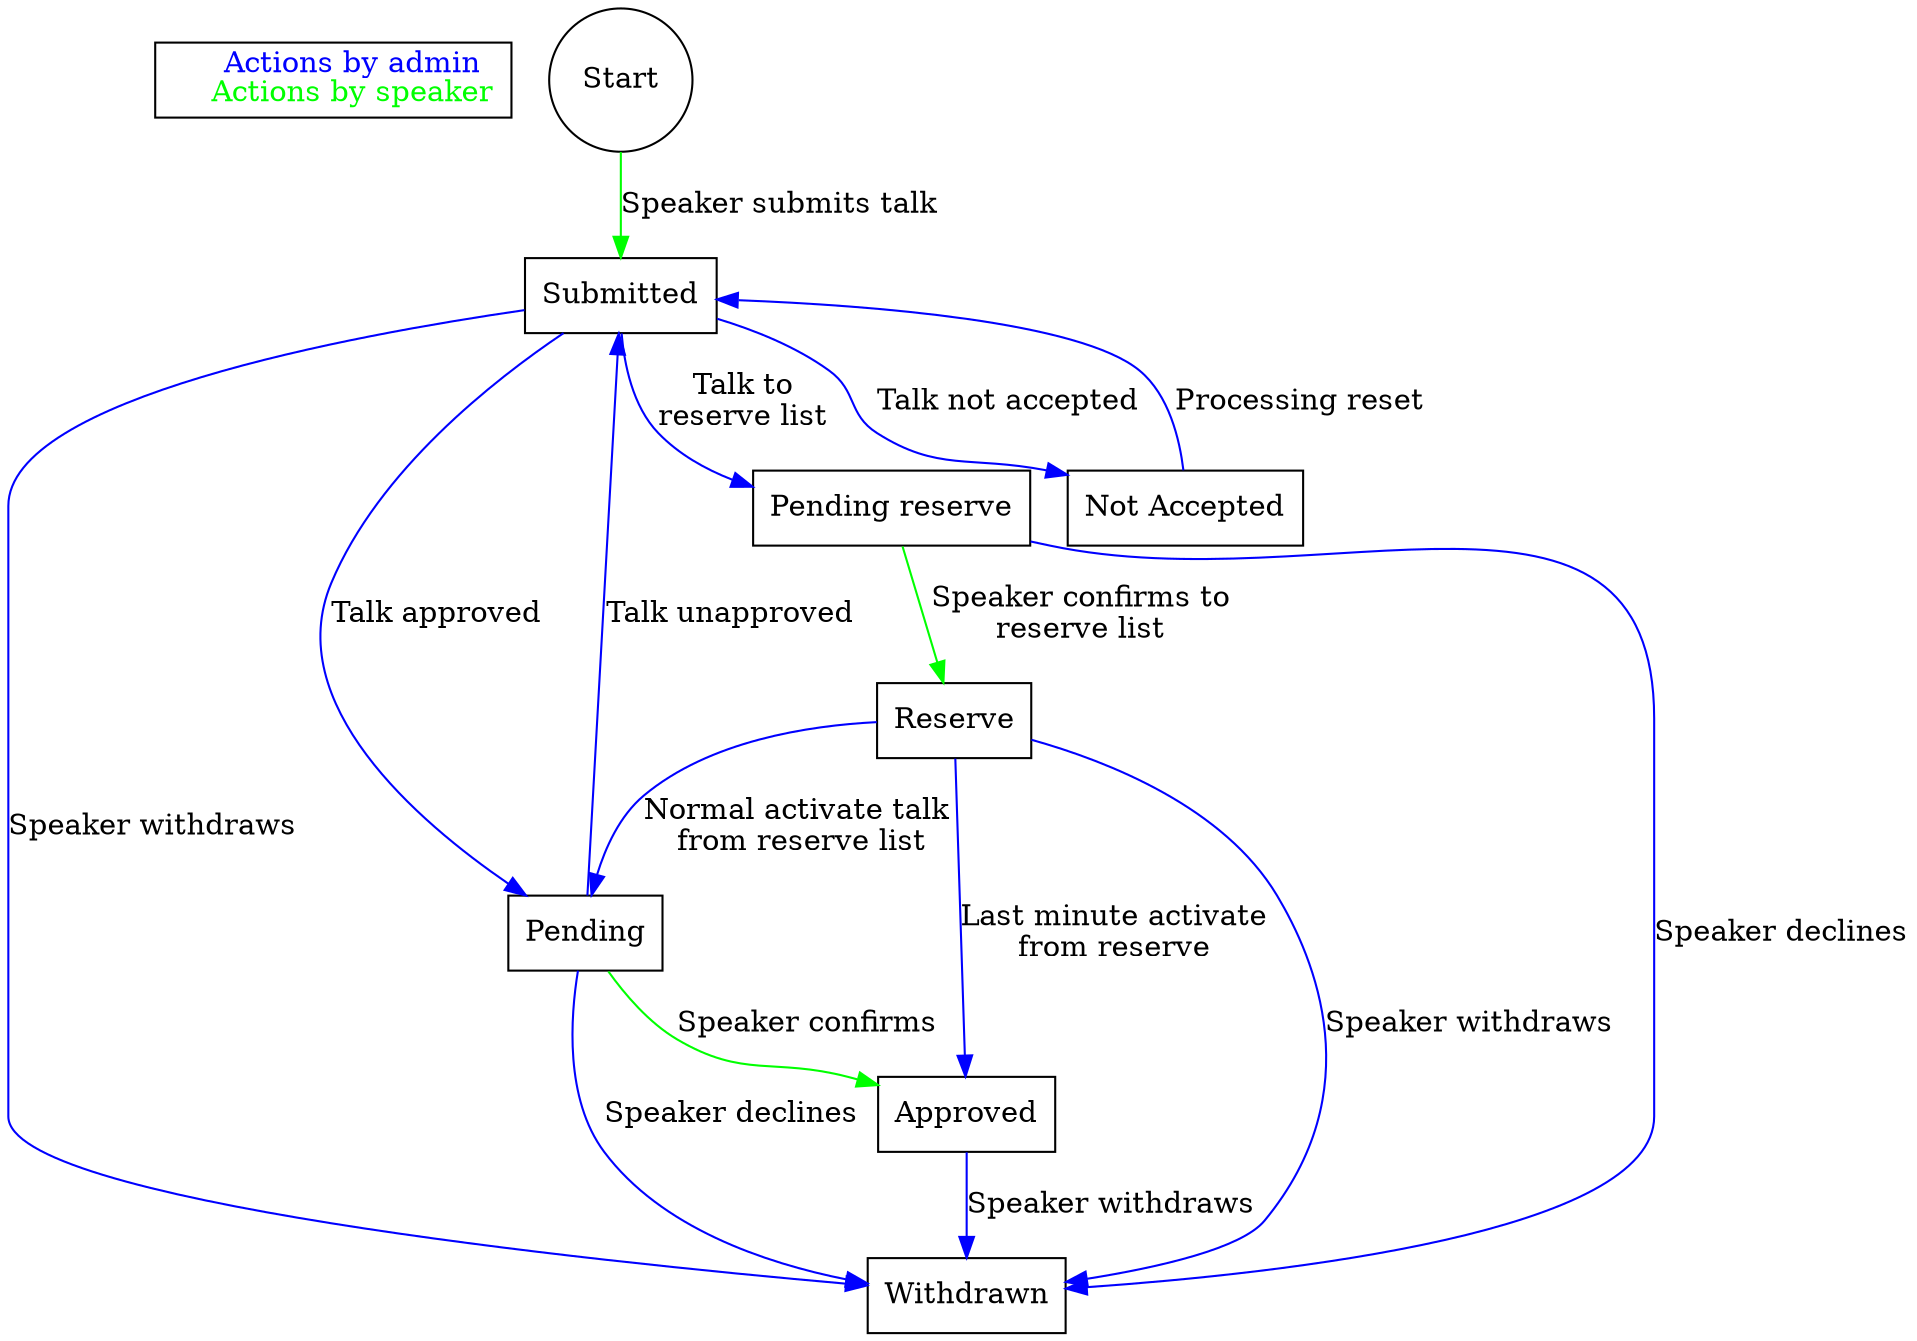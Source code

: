 digraph talkstates {
	subgraph legend {
		key[shape=box, label=<
		    <font color="blue">Actions by admin</font><br/>
		    <font color="green">Actions by speaker</font><br/>
		>, labeljust="l"]
	}

	start[shape=circle label=Start];

	submitted[shape=box label=Submitted];
	pending[shape=box label=Pending];
	approved[shape=box label=Approved];
	reserve[shape=box label=Reserve];
	pendingreserve[shape=box label="Pending reserve"];
	notaccepted[shape=box label="Not Accepted"];
	withdrawn[shape=box label="Withdrawn"];

	start -> submitted [label = "Speaker submits talk", color=green];
	submitted -> pending [label = "Talk approved", color=blue]
	submitted -> notaccepted [label = "Talk not accepted", color=blue]
	submitted -> pendingreserve [label = "Talk to\nreserve list", color=blue]
	submitted -> withdrawn[label = "Speaker withdraws", color=blue]
	approved -> withdrawn [label = "Speaker withdraws", color=blue]
	notaccepted -> submitted [label = "Processing reset", color=blue]
	pending -> approved [label = "Speaker confirms", color=green]
	pending -> withdrawn [label = "Speaker declines", color=blue]
	pending -> submitted [label = "Talk unapproved", color=blue]
	reserve -> pending [label = "Normal activate talk\n from reserve list", color=blue]
	reserve -> approved [label = "Last minute activate\nfrom reserve", color=blue]
	reserve -> withdrawn [label = "Speaker withdraws", color=blue]
	pendingreserve -> reserve [label = "Speaker confirms to\nreserve list", color=green]
	pendingreserve -> withdrawn [label = "Speaker declines", color=blue]
}
